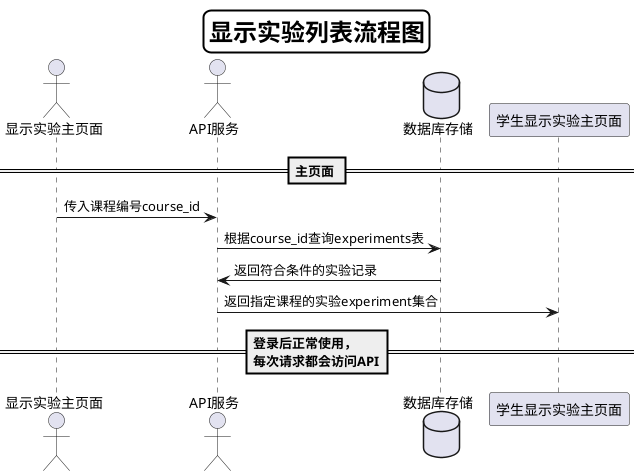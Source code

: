 @startuml
skinparam titleBorderRoundCorner 15
skinparam titleBorderThickness 2
skinparam titleBorderColor #Black
skinparam titleFontSize 24
Title 显示实验列表流程图


actor 显示实验主页面
actor API服务
database 数据库存储

== 主页面 ==
显示实验主页面->API服务:传入课程编号course_id
API服务->数据库存储:根据course_id查询experiments表
数据库存储->API服务:返回符合条件的实验记录
API服务->学生显示实验主页面:返回指定课程的实验experiment集合
== 登录后正常使用，\n每次请求都会访问API==

@enduml
